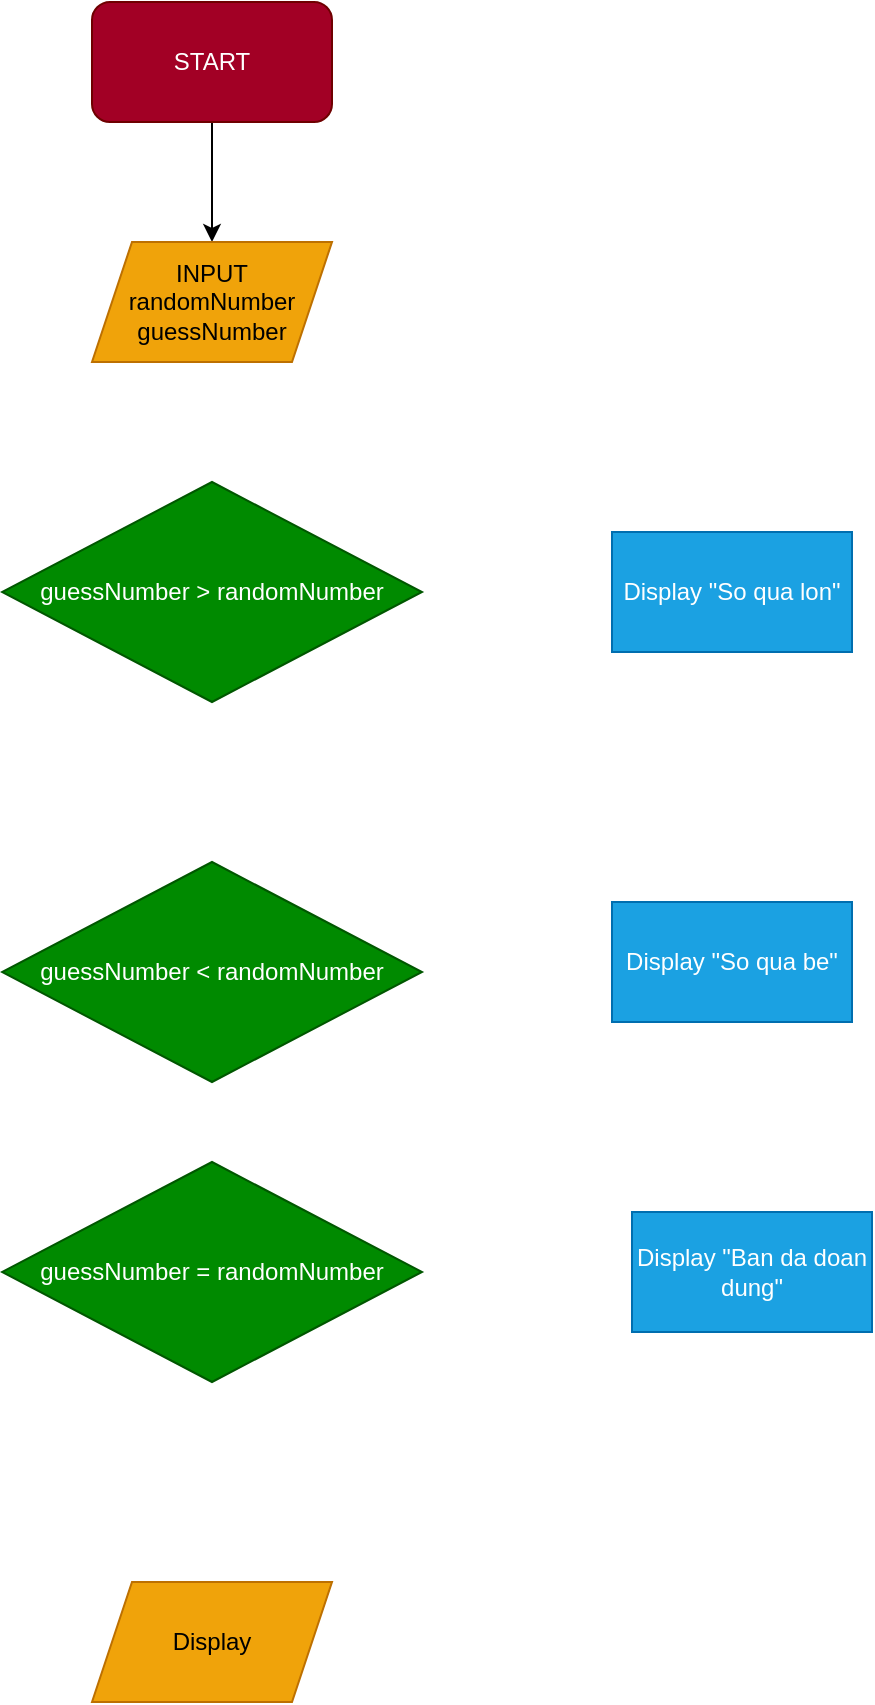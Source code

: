 <mxfile>
    <diagram id="zUekBylUWRwkPlGhnGxE" name="Page-1">
        <mxGraphModel dx="754" dy="571" grid="1" gridSize="10" guides="1" tooltips="1" connect="1" arrows="1" fold="1" page="1" pageScale="1" pageWidth="850" pageHeight="1100" math="0" shadow="0">
            <root>
                <mxCell id="0"/>
                <mxCell id="1" parent="0"/>
                <mxCell id="4" style="edgeStyle=none;html=1;entryX=0.5;entryY=0;entryDx=0;entryDy=0;" edge="1" parent="1" source="2" target="3">
                    <mxGeometry relative="1" as="geometry"/>
                </mxCell>
                <mxCell id="2" value="START" style="rounded=1;whiteSpace=wrap;html=1;fillColor=#a20025;fontColor=#ffffff;strokeColor=#6F0000;" vertex="1" parent="1">
                    <mxGeometry x="210" y="40" width="120" height="60" as="geometry"/>
                </mxCell>
                <mxCell id="3" value="INPUT&lt;br&gt;randomNumber&lt;br&gt;guessNumber" style="shape=parallelogram;perimeter=parallelogramPerimeter;whiteSpace=wrap;html=1;fixedSize=1;fillColor=#f0a30a;fontColor=#000000;strokeColor=#BD7000;" vertex="1" parent="1">
                    <mxGeometry x="210" y="160" width="120" height="60" as="geometry"/>
                </mxCell>
                <mxCell id="5" value="guessNumber &amp;gt; randomNumber" style="rhombus;whiteSpace=wrap;html=1;fillColor=#008a00;fontColor=#ffffff;strokeColor=#005700;" vertex="1" parent="1">
                    <mxGeometry x="165" y="280" width="210" height="110" as="geometry"/>
                </mxCell>
                <mxCell id="7" value="Display &quot;So qua lon&quot;" style="rounded=0;whiteSpace=wrap;html=1;fillColor=#1ba1e2;fontColor=#ffffff;strokeColor=#006EAF;" vertex="1" parent="1">
                    <mxGeometry x="470" y="305" width="120" height="60" as="geometry"/>
                </mxCell>
                <mxCell id="8" value="guessNumber &amp;lt; randomNumber" style="rhombus;whiteSpace=wrap;html=1;fillColor=#008a00;fontColor=#ffffff;strokeColor=#005700;" vertex="1" parent="1">
                    <mxGeometry x="165" y="470" width="210" height="110" as="geometry"/>
                </mxCell>
                <mxCell id="9" value="Display &quot;So qua be&quot;" style="rounded=0;whiteSpace=wrap;html=1;fillColor=#1ba1e2;fontColor=#ffffff;strokeColor=#006EAF;" vertex="1" parent="1">
                    <mxGeometry x="470" y="490" width="120" height="60" as="geometry"/>
                </mxCell>
                <mxCell id="10" value="guessNumber = randomNumber" style="rhombus;whiteSpace=wrap;html=1;fillColor=#008a00;fontColor=#ffffff;strokeColor=#005700;" vertex="1" parent="1">
                    <mxGeometry x="165" y="620" width="210" height="110" as="geometry"/>
                </mxCell>
                <mxCell id="11" value="Display &quot;Ban da doan dung&quot;" style="rounded=0;whiteSpace=wrap;html=1;fillColor=#1ba1e2;fontColor=#ffffff;strokeColor=#006EAF;" vertex="1" parent="1">
                    <mxGeometry x="480" y="645" width="120" height="60" as="geometry"/>
                </mxCell>
                <mxCell id="12" value="Display" style="shape=parallelogram;perimeter=parallelogramPerimeter;whiteSpace=wrap;html=1;fixedSize=1;fillColor=#f0a30a;fontColor=#000000;strokeColor=#BD7000;" vertex="1" parent="1">
                    <mxGeometry x="210" y="830" width="120" height="60" as="geometry"/>
                </mxCell>
            </root>
        </mxGraphModel>
    </diagram>
</mxfile>